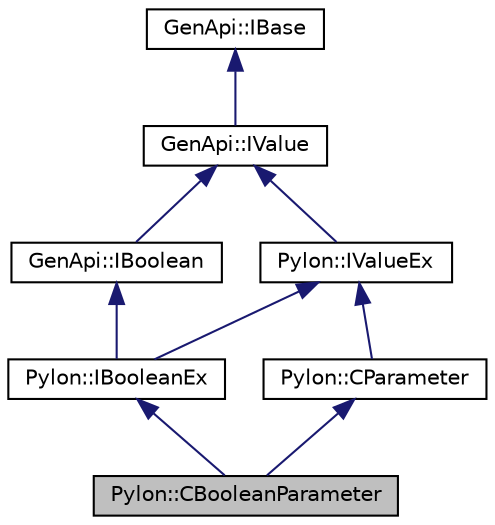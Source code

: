 digraph "Pylon::CBooleanParameter"
{
  edge [fontname="Helvetica",fontsize="10",labelfontname="Helvetica",labelfontsize="10"];
  node [fontname="Helvetica",fontsize="10",shape=record];
  Node1 [label="Pylon::CBooleanParameter",height=0.2,width=0.4,color="black", fillcolor="grey75", style="filled", fontcolor="black"];
  Node2 -> Node1 [dir="back",color="midnightblue",fontsize="10",style="solid",fontname="Helvetica"];
  Node2 [label="Pylon::IBooleanEx",height=0.2,width=0.4,color="black", fillcolor="white", style="filled",URL="$struct_pylon_1_1_i_boolean_ex.html",tooltip="Extends the GenApi::IBoolean interface with convenience methods. "];
  Node3 -> Node2 [dir="back",color="midnightblue",fontsize="10",style="solid",fontname="Helvetica"];
  Node3 [label="GenApi::IBoolean",height=0.2,width=0.4,color="black", fillcolor="white", style="filled",URL="$struct_gen_api_1_1_i_boolean.html",tooltip="Interface for Boolean properties. "];
  Node4 -> Node3 [dir="back",color="midnightblue",fontsize="10",style="solid",fontname="Helvetica"];
  Node4 [label="GenApi::IValue",height=0.2,width=0.4,color="black", fillcolor="white", style="filled",URL="$struct_gen_api_1_1_i_value.html",tooltip="Interface for value properties. "];
  Node5 -> Node4 [dir="back",color="midnightblue",fontsize="10",style="solid",fontname="Helvetica"];
  Node5 [label="GenApi::IBase",height=0.2,width=0.4,color="black", fillcolor="white", style="filled",URL="$struct_gen_api_1_1_i_base.html",tooltip="Base interface common to all nodes. "];
  Node6 -> Node2 [dir="back",color="midnightblue",fontsize="10",style="solid",fontname="Helvetica"];
  Node6 [label="Pylon::IValueEx",height=0.2,width=0.4,color="black", fillcolor="white", style="filled",URL="$struct_pylon_1_1_i_value_ex.html",tooltip="Extends the GenApi::IValue interface with convenience methods. "];
  Node4 -> Node6 [dir="back",color="midnightblue",fontsize="10",style="solid",fontname="Helvetica"];
  Node7 -> Node1 [dir="back",color="midnightblue",fontsize="10",style="solid",fontname="Helvetica"];
  Node7 [label="Pylon::CParameter",height=0.2,width=0.4,color="black", fillcolor="white", style="filled",URL="$class_pylon_1_1_c_parameter.html",tooltip="CParameter class used to simplify access to GenApi parameters. "];
  Node6 -> Node7 [dir="back",color="midnightblue",fontsize="10",style="solid",fontname="Helvetica"];
}
